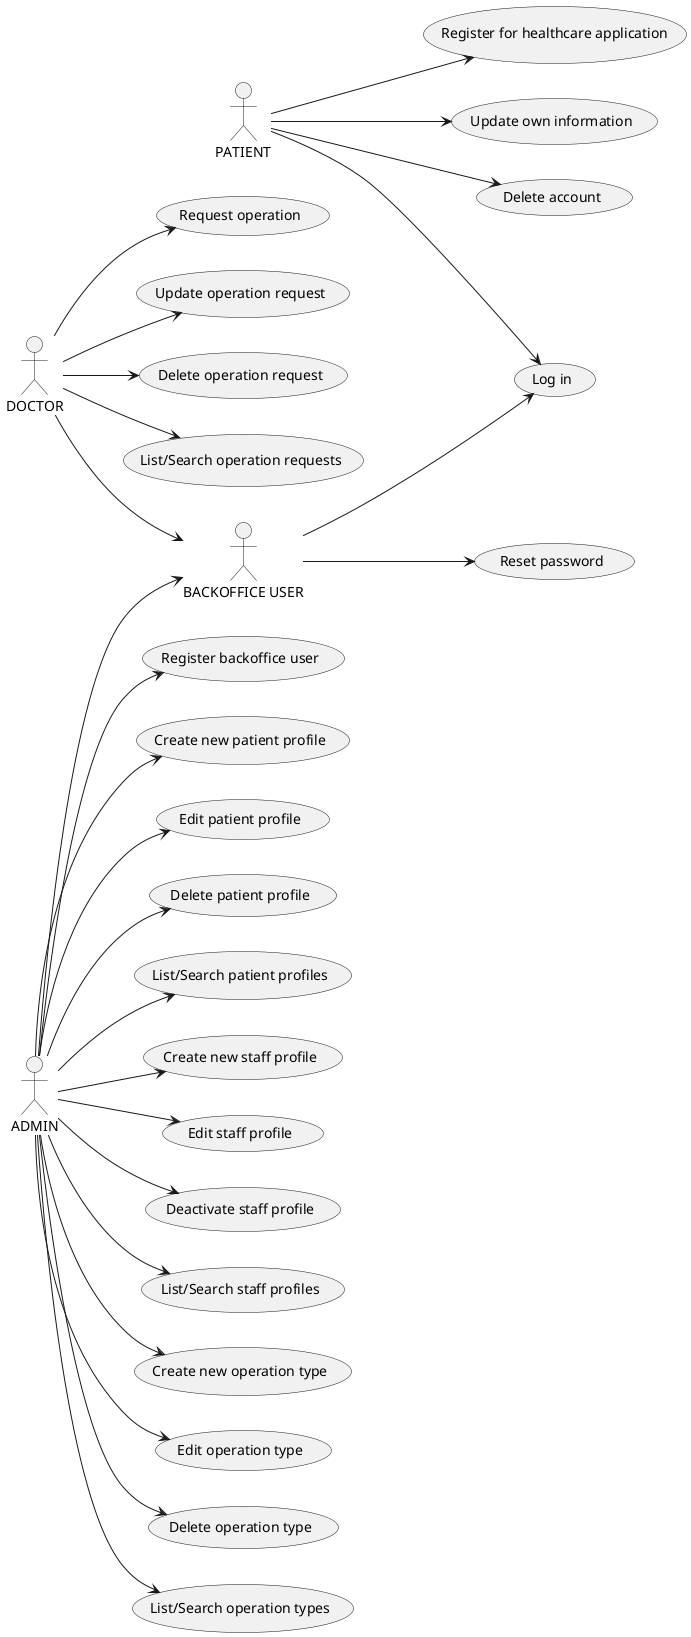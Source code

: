 @startuml
'https://plantuml.com/use-case-diagram
left to right direction

User as "BACKOFFICE USER"
Doctor as "DOCTOR"
Admin as "ADMIN"
Patient as "PATIENT"

User --> (Log in)
User --> (Reset password)

Patient --> (Log in)
Patient --> (Register for healthcare application)
Patient --> (Update own information)
Patient --> (Delete account)

Doctor --> (Request operation)
Doctor --> (Update operation request)
Doctor --> (Delete operation request)
Doctor --> (List/Search operation requests)

Doctor --> User
Admin --> User

Admin --> (Register backoffice user)
Admin --> (Create new patient profile)
Admin --> (Edit patient profile)
Admin --> (Delete patient profile)
Admin --> (List/Search patient profiles)
Admin --> (Create new staff profile)
Admin --> (Edit staff profile)
Admin --> (Deactivate staff profile)
Admin --> (List/Search staff profiles)
Admin --> (Create new operation type)
Admin --> (Edit operation type)
Admin --> (Delete operation type)
Admin --> (List/Search operation types)
@enduml